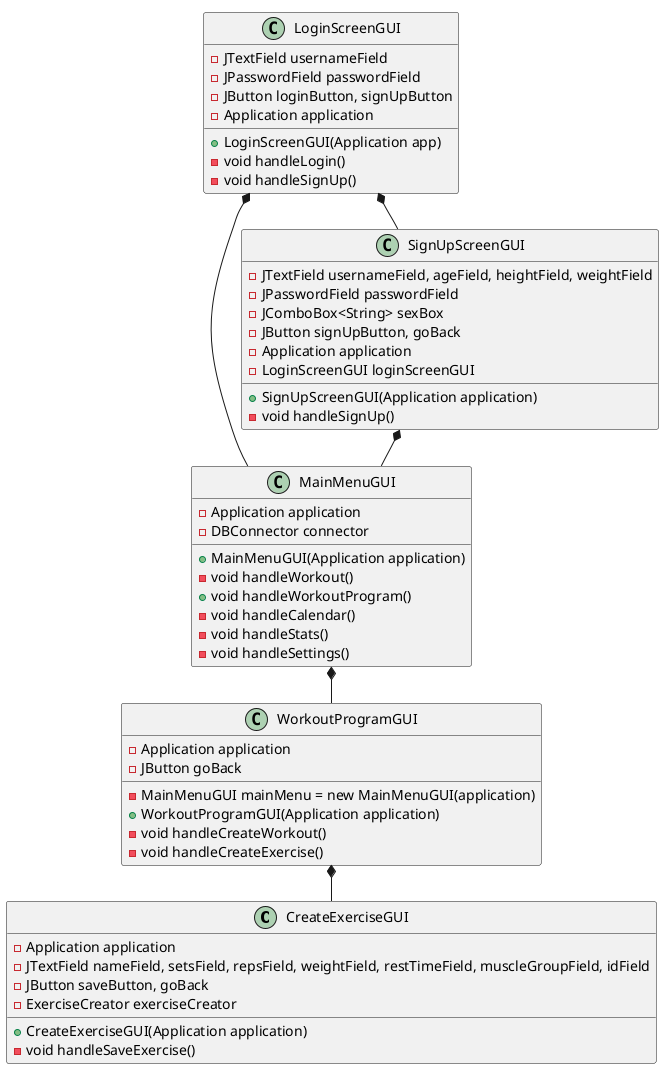 @startuml
!pragma layout smetana
class CreateExerciseGUI {
-Application application
-JTextField nameField, setsField, repsField, weightField, restTimeField, muscleGroupField, idField
-JButton saveButton, goBack
-ExerciseCreator exerciseCreator
+CreateExerciseGUI(Application application)
-void handleSaveExercise()
}

class LoginScreenGUI {
-JTextField usernameField
-JPasswordField passwordField
-JButton loginButton, signUpButton
-Application application
+LoginScreenGUI(Application app)
-void handleLogin()
-void handleSignUp()
}

class MainMenuGUI {
-Application application
-DBConnector connector
+MainMenuGUI(Application application)
-void handleWorkout()
+void handleWorkoutProgram()
-void handleCalendar()
-void handleStats()
-void handleSettings()
}

class SignUpScreenGUI {
-JTextField usernameField, ageField, heightField, weightField
-JPasswordField passwordField
-JComboBox<String> sexBox
-JButton signUpButton, goBack
-Application application
-LoginScreenGUI loginScreenGUI
+SignUpScreenGUI(Application application)
-void handleSignUp()
}

class WorkoutProgramGUI {
-Application application
-MainMenuGUI mainMenu = new MainMenuGUI(application)
-JButton goBack
+WorkoutProgramGUI(Application application)
-void handleCreateWorkout()
-void handleCreateExercise()
}

LoginScreenGUI *-- MainMenuGUI
LoginScreenGUI *-- SignUpScreenGUI
SignUpScreenGUI *-- MainMenuGUI
MainMenuGUI *-- WorkoutProgramGUI
WorkoutProgramGUI *-- CreateExerciseGUI
@enduml